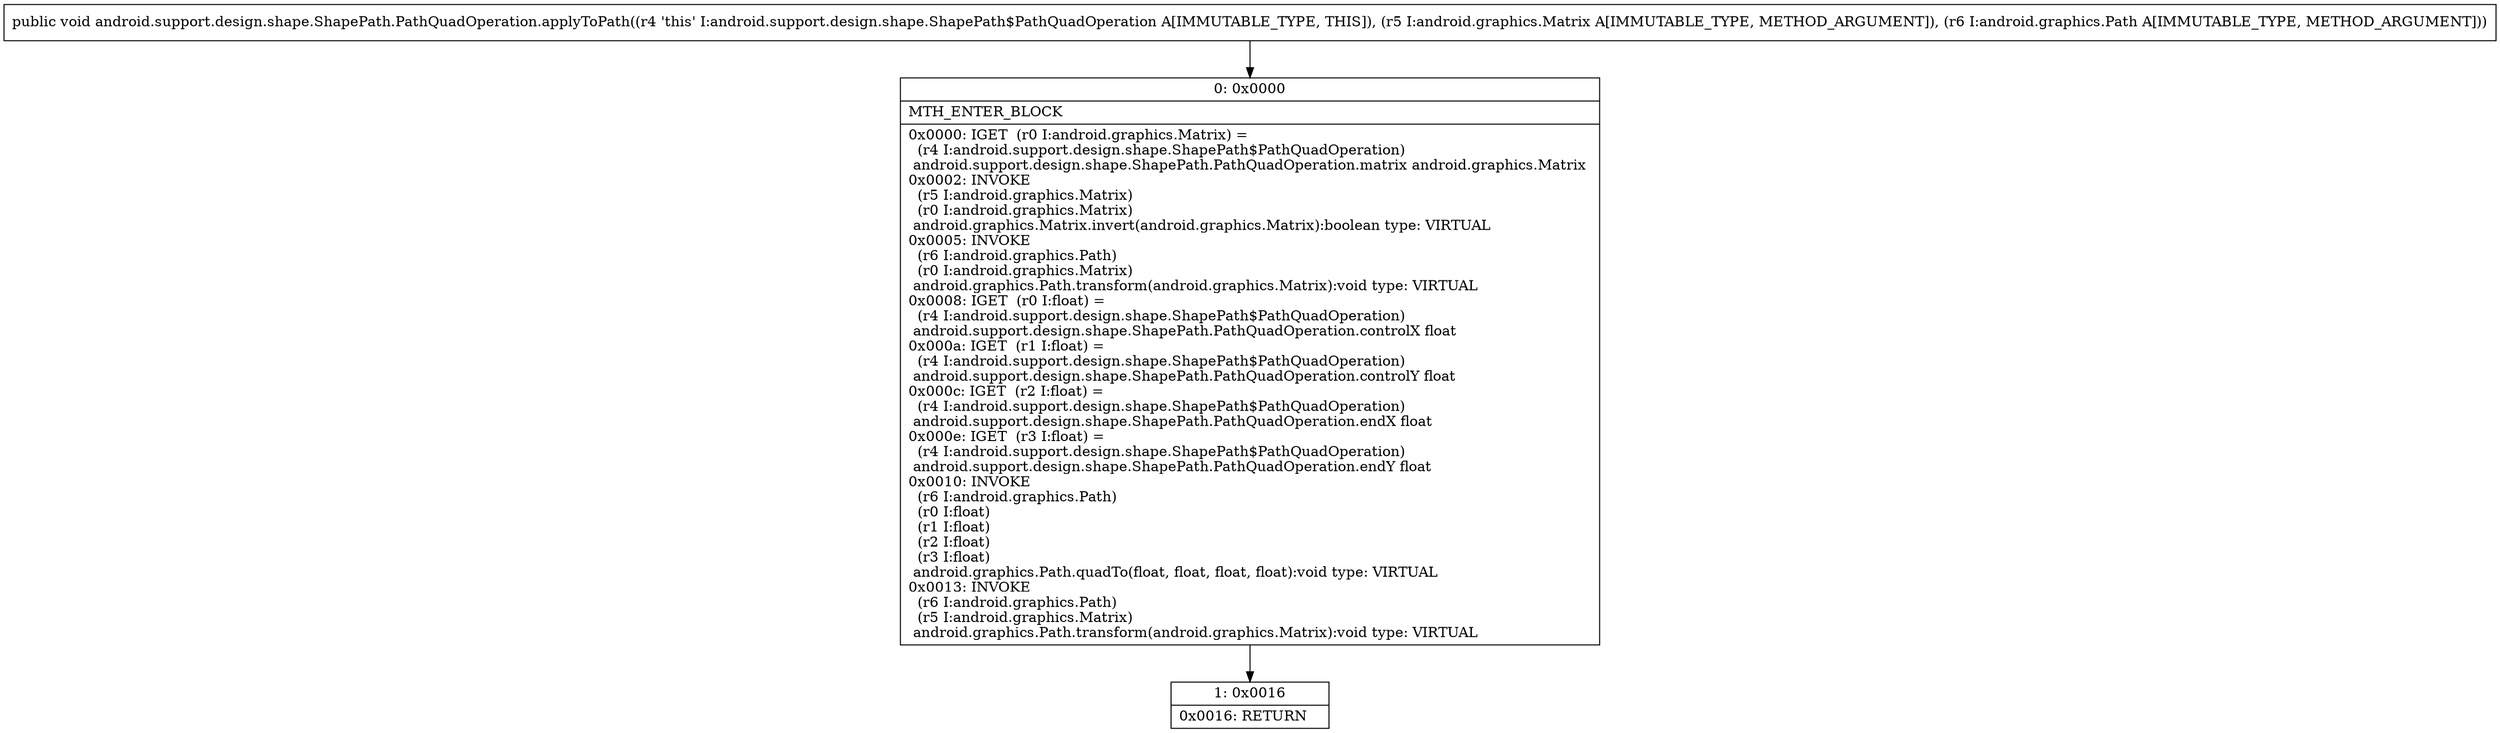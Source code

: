 digraph "CFG forandroid.support.design.shape.ShapePath.PathQuadOperation.applyToPath(Landroid\/graphics\/Matrix;Landroid\/graphics\/Path;)V" {
Node_0 [shape=record,label="{0\:\ 0x0000|MTH_ENTER_BLOCK\l|0x0000: IGET  (r0 I:android.graphics.Matrix) = \l  (r4 I:android.support.design.shape.ShapePath$PathQuadOperation)\l android.support.design.shape.ShapePath.PathQuadOperation.matrix android.graphics.Matrix \l0x0002: INVOKE  \l  (r5 I:android.graphics.Matrix)\l  (r0 I:android.graphics.Matrix)\l android.graphics.Matrix.invert(android.graphics.Matrix):boolean type: VIRTUAL \l0x0005: INVOKE  \l  (r6 I:android.graphics.Path)\l  (r0 I:android.graphics.Matrix)\l android.graphics.Path.transform(android.graphics.Matrix):void type: VIRTUAL \l0x0008: IGET  (r0 I:float) = \l  (r4 I:android.support.design.shape.ShapePath$PathQuadOperation)\l android.support.design.shape.ShapePath.PathQuadOperation.controlX float \l0x000a: IGET  (r1 I:float) = \l  (r4 I:android.support.design.shape.ShapePath$PathQuadOperation)\l android.support.design.shape.ShapePath.PathQuadOperation.controlY float \l0x000c: IGET  (r2 I:float) = \l  (r4 I:android.support.design.shape.ShapePath$PathQuadOperation)\l android.support.design.shape.ShapePath.PathQuadOperation.endX float \l0x000e: IGET  (r3 I:float) = \l  (r4 I:android.support.design.shape.ShapePath$PathQuadOperation)\l android.support.design.shape.ShapePath.PathQuadOperation.endY float \l0x0010: INVOKE  \l  (r6 I:android.graphics.Path)\l  (r0 I:float)\l  (r1 I:float)\l  (r2 I:float)\l  (r3 I:float)\l android.graphics.Path.quadTo(float, float, float, float):void type: VIRTUAL \l0x0013: INVOKE  \l  (r6 I:android.graphics.Path)\l  (r5 I:android.graphics.Matrix)\l android.graphics.Path.transform(android.graphics.Matrix):void type: VIRTUAL \l}"];
Node_1 [shape=record,label="{1\:\ 0x0016|0x0016: RETURN   \l}"];
MethodNode[shape=record,label="{public void android.support.design.shape.ShapePath.PathQuadOperation.applyToPath((r4 'this' I:android.support.design.shape.ShapePath$PathQuadOperation A[IMMUTABLE_TYPE, THIS]), (r5 I:android.graphics.Matrix A[IMMUTABLE_TYPE, METHOD_ARGUMENT]), (r6 I:android.graphics.Path A[IMMUTABLE_TYPE, METHOD_ARGUMENT])) }"];
MethodNode -> Node_0;
Node_0 -> Node_1;
}

